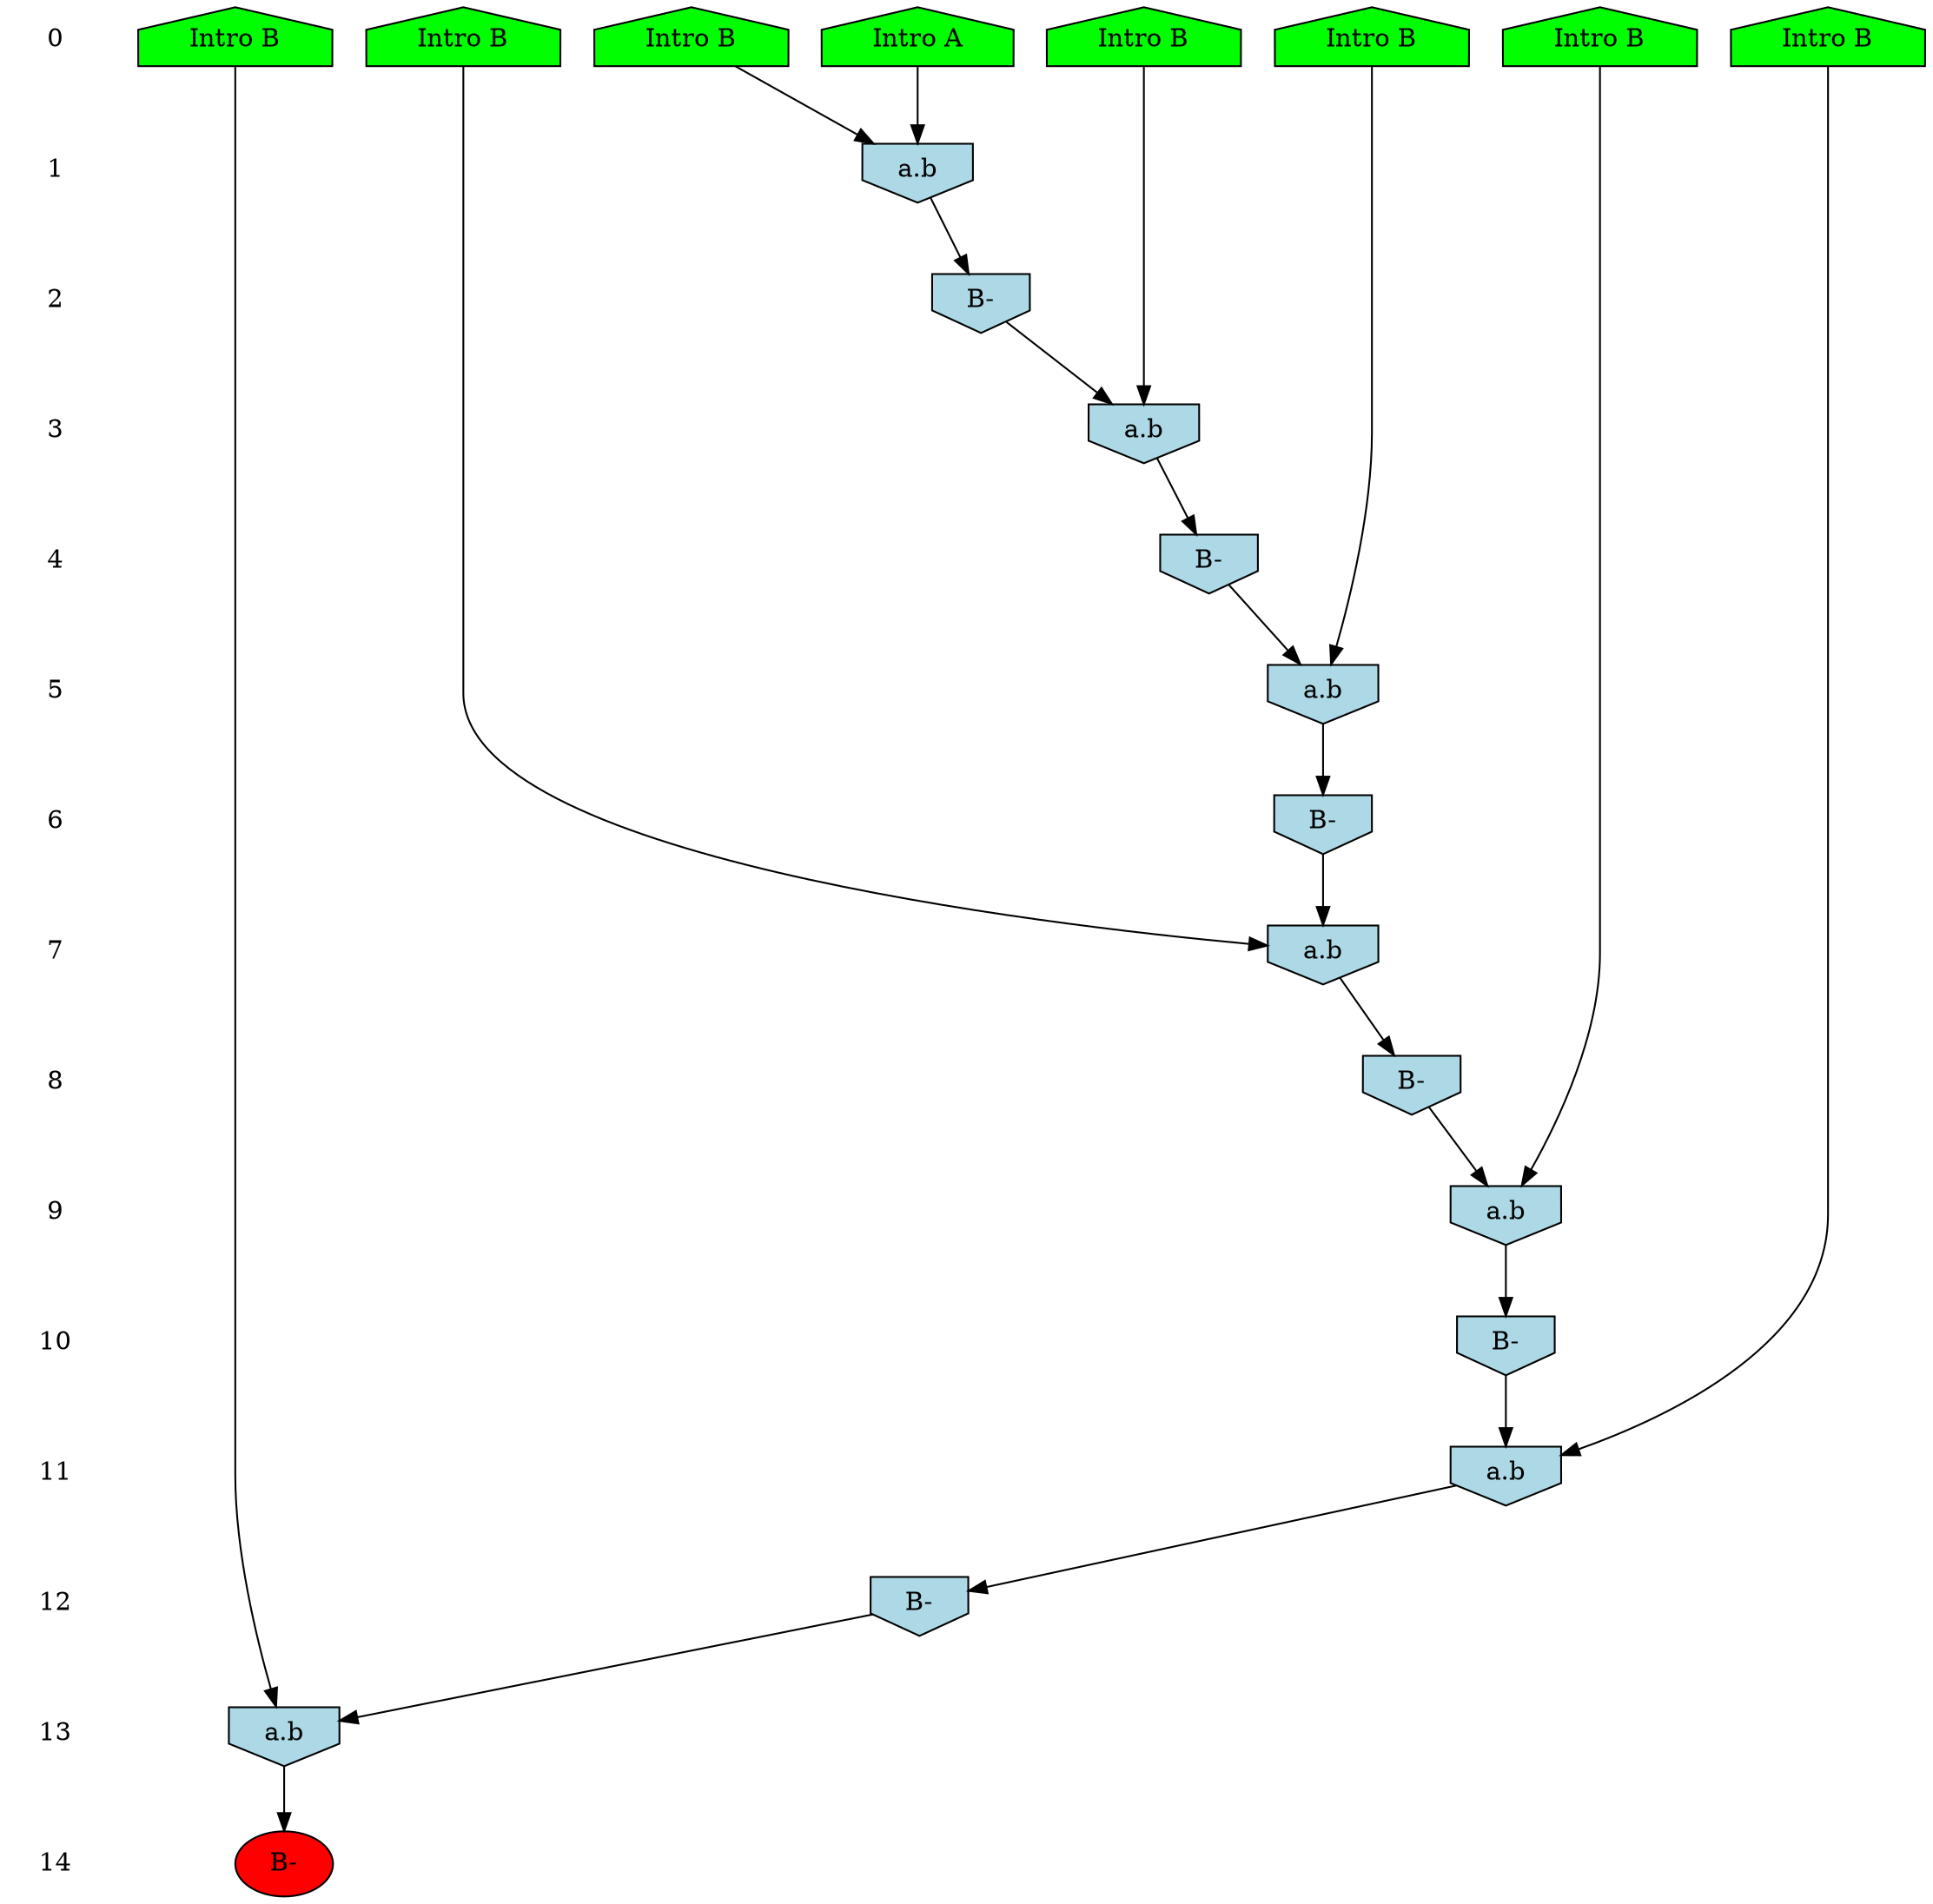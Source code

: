 /* Compression of 1 causal flows obtained in average at 6.098547E+00 t.u */
/* Compressed causal flows were: [7] */
digraph G{
 ranksep=.5 ; 
{ rank = same ; "0" [shape=plaintext] ; node_1 [label ="Intro B", shape=house, style=filled, fillcolor=green] ;
node_2 [label ="Intro B", shape=house, style=filled, fillcolor=green] ;
node_3 [label ="Intro B", shape=house, style=filled, fillcolor=green] ;
node_4 [label ="Intro B", shape=house, style=filled, fillcolor=green] ;
node_5 [label ="Intro B", shape=house, style=filled, fillcolor=green] ;
node_6 [label ="Intro B", shape=house, style=filled, fillcolor=green] ;
node_7 [label ="Intro B", shape=house, style=filled, fillcolor=green] ;
node_8 [label ="Intro A", shape=house, style=filled, fillcolor=green] ;
}
{ rank = same ; "1" [shape=plaintext] ; node_9 [label="a.b", shape=invhouse, style=filled, fillcolor = lightblue] ;
}
{ rank = same ; "2" [shape=plaintext] ; node_10 [label="B-", shape=invhouse, style=filled, fillcolor = lightblue] ;
}
{ rank = same ; "3" [shape=plaintext] ; node_11 [label="a.b", shape=invhouse, style=filled, fillcolor = lightblue] ;
}
{ rank = same ; "4" [shape=plaintext] ; node_12 [label="B-", shape=invhouse, style=filled, fillcolor = lightblue] ;
}
{ rank = same ; "5" [shape=plaintext] ; node_13 [label="a.b", shape=invhouse, style=filled, fillcolor = lightblue] ;
}
{ rank = same ; "6" [shape=plaintext] ; node_14 [label="B-", shape=invhouse, style=filled, fillcolor = lightblue] ;
}
{ rank = same ; "7" [shape=plaintext] ; node_15 [label="a.b", shape=invhouse, style=filled, fillcolor = lightblue] ;
}
{ rank = same ; "8" [shape=plaintext] ; node_16 [label="B-", shape=invhouse, style=filled, fillcolor = lightblue] ;
}
{ rank = same ; "9" [shape=plaintext] ; node_17 [label="a.b", shape=invhouse, style=filled, fillcolor = lightblue] ;
}
{ rank = same ; "10" [shape=plaintext] ; node_18 [label="B-", shape=invhouse, style=filled, fillcolor = lightblue] ;
}
{ rank = same ; "11" [shape=plaintext] ; node_19 [label="a.b", shape=invhouse, style=filled, fillcolor = lightblue] ;
}
{ rank = same ; "12" [shape=plaintext] ; node_20 [label="B-", shape=invhouse, style=filled, fillcolor = lightblue] ;
}
{ rank = same ; "13" [shape=plaintext] ; node_21 [label="a.b", shape=invhouse, style=filled, fillcolor = lightblue] ;
}
{ rank = same ; "14" [shape=plaintext] ; node_22 [label ="B-", style=filled, fillcolor=red] ;
}
"0" -> "1" [style="invis"]; 
"1" -> "2" [style="invis"]; 
"2" -> "3" [style="invis"]; 
"3" -> "4" [style="invis"]; 
"4" -> "5" [style="invis"]; 
"5" -> "6" [style="invis"]; 
"6" -> "7" [style="invis"]; 
"7" -> "8" [style="invis"]; 
"8" -> "9" [style="invis"]; 
"9" -> "10" [style="invis"]; 
"10" -> "11" [style="invis"]; 
"11" -> "12" [style="invis"]; 
"12" -> "13" [style="invis"]; 
"13" -> "14" [style="invis"]; 
node_1 -> node_9
node_8 -> node_9
node_9 -> node_10
node_4 -> node_11
node_10 -> node_11
node_11 -> node_12
node_3 -> node_13
node_12 -> node_13
node_13 -> node_14
node_7 -> node_15
node_14 -> node_15
node_15 -> node_16
node_2 -> node_17
node_16 -> node_17
node_17 -> node_18
node_5 -> node_19
node_18 -> node_19
node_19 -> node_20
node_6 -> node_21
node_20 -> node_21
node_21 -> node_22
}
/*
 Dot generation time: 0.000444
*/
